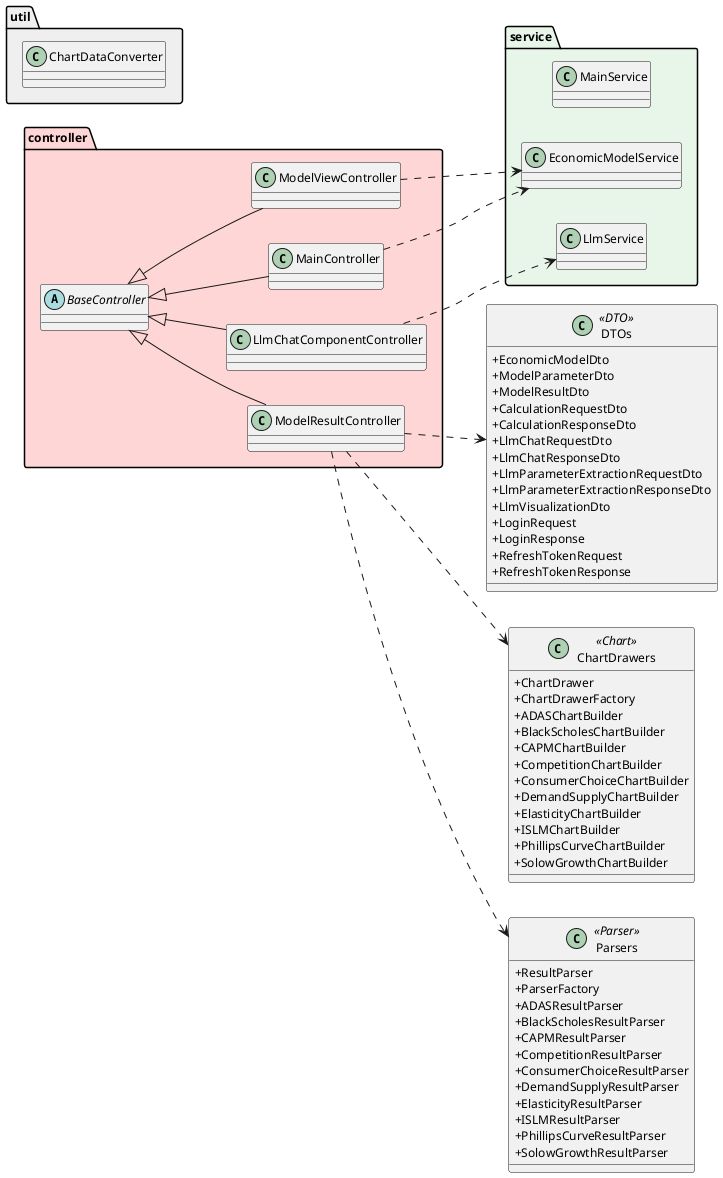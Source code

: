 @startuml
left to right direction
skinparam defaultFontName "Times New Roman"
skinparam defaultFontSize 12
skinparam packageTitleAlignment left
skinparam classAttributeIconSize 0

package "util" #EFEFEF {
  class ChartDataConverter
}

package "service" #E8F5E9 {
  class MainService
  class EconomicModelService
  class LlmService
}

package "controller" #FFD6D6 {
  abstract class BaseController
  class MainController
  class ModelViewController
  class ModelResultController
  class LlmChatComponentController
}

class DTOs <<DTO>> {
  + EconomicModelDto
  + ModelParameterDto
  + ModelResultDto
  + CalculationRequestDto
  + CalculationResponseDto
  + LlmChatRequestDto
  + LlmChatResponseDto
  + LlmParameterExtractionRequestDto
  + LlmParameterExtractionResponseDto
  + LlmVisualizationDto
  + LoginRequest
  + LoginResponse
  + RefreshTokenRequest
  + RefreshTokenResponse
}

class ChartDrawers <<Chart>> {
  + ChartDrawer
  + ChartDrawerFactory
  + ADASChartBuilder
  + BlackScholesChartBuilder
  + CAPMChartBuilder
  + CompetitionChartBuilder
  + ConsumerChoiceChartBuilder
  + DemandSupplyChartBuilder
  + ElasticityChartBuilder
  + ISLMChartBuilder
  + PhillipsCurveChartBuilder
  + SolowGrowthChartBuilder
}

class Parsers <<Parser>> {
  + ResultParser
  + ParserFactory
  + ADASResultParser
  + BlackScholesResultParser
  + CAPMResultParser
  + CompetitionResultParser
  + ConsumerChoiceResultParser
  + DemandSupplyResultParser
  + ElasticityResultParser
  + ISLMResultParser
  + PhillipsCurveResultParser
  + SolowGrowthResultParser
}

BaseController <|-- MainController
BaseController <|-- ModelViewController
BaseController <|-- ModelResultController
BaseController <|-- LlmChatComponentController

MainController ..> EconomicModelService
ModelViewController ..> EconomicModelService
ModelResultController ..> ChartDrawers
ModelResultController ..> Parsers
ModelResultController ..> DTOs
LlmChatComponentController ..> LlmService

@enduml
